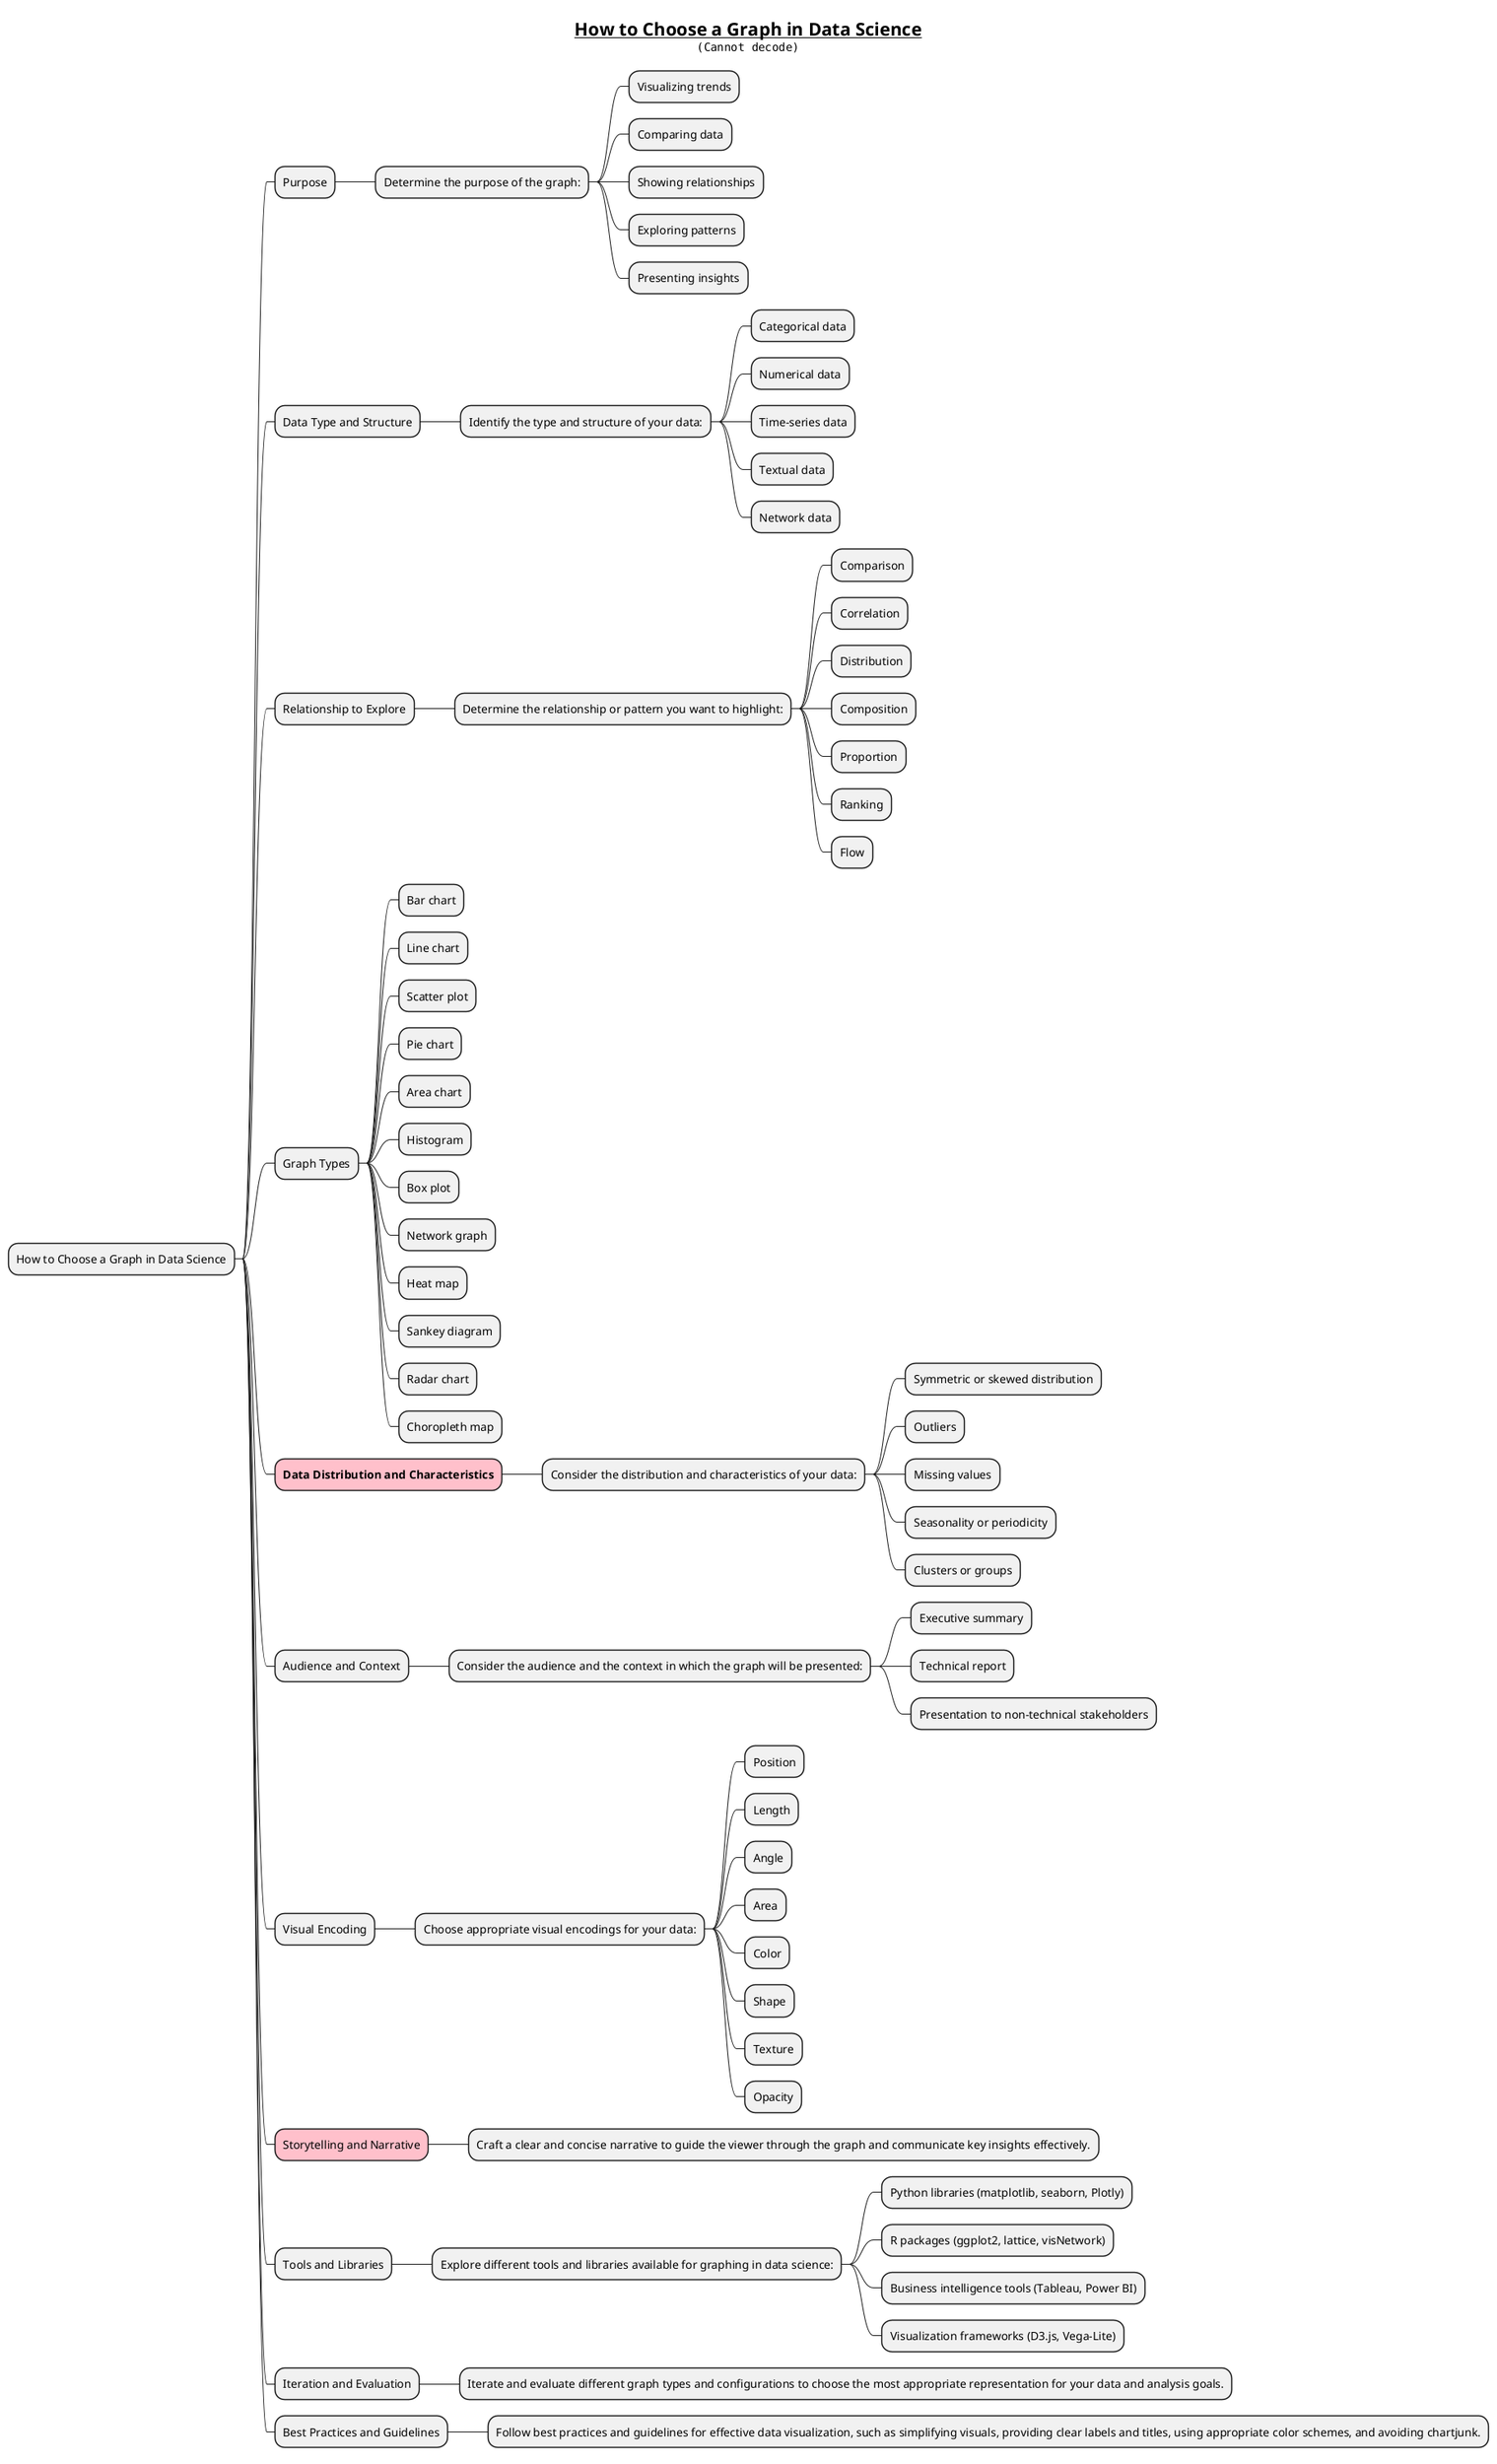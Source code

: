 @startmindmap
title =__How to Choose a Graph in Data Science__\n<img:images/core_principles-of-data-visualization.png>

* How to Choose a Graph in Data Science
** Purpose
*** Determine the purpose of the graph:
**** Visualizing trends
**** Comparing data
**** Showing relationships
**** Exploring patterns
**** Presenting insights

** Data Type and Structure
*** Identify the type and structure of your data:
**** Categorical data
**** Numerical data
**** Time-series data
**** Textual data
**** Network data

** Relationship to Explore
*** Determine the relationship or pattern you want to highlight:
**** Comparison
**** Correlation
**** Distribution
**** Composition
**** Proportion
**** Ranking
**** Flow

** Graph Types
*** Bar chart
*** Line chart
*** Scatter plot
*** Pie chart
*** Area chart
*** Histogram
*** Box plot
*** Network graph
*** Heat map
*** Sankey diagram
*** Radar chart
*** Choropleth map

**[#pink] **Data Distribution and Characteristics**
*** Consider the distribution and characteristics of your data:
**** Symmetric or skewed distribution
**** Outliers
**** Missing values
**** Seasonality or periodicity
**** Clusters or groups

** Audience and Context
*** Consider the audience and the context in which the graph will be presented:
**** Executive summary
**** Technical report
**** Presentation to non-technical stakeholders

** Visual Encoding
*** Choose appropriate visual encodings for your data:
**** Position
**** Length
**** Angle
**** Area
**** Color
**** Shape
**** Texture
**** Opacity

**[#pink] Storytelling and Narrative
*** Craft a clear and concise narrative to guide the viewer through the graph and communicate key insights effectively.

** Tools and Libraries
*** Explore different tools and libraries available for graphing in data science:
**** Python libraries (matplotlib, seaborn, Plotly)
**** R packages (ggplot2, lattice, visNetwork)
**** Business intelligence tools (Tableau, Power BI)
**** Visualization frameworks (D3.js, Vega-Lite)

** Iteration and Evaluation
*** Iterate and evaluate different graph types and configurations to choose the most appropriate representation for your data and analysis goals.

** Best Practices and Guidelines
*** Follow best practices and guidelines for effective data visualization, such as simplifying visuals, providing clear labels and titles, using appropriate color schemes, and avoiding chartjunk.

@endmindmap
